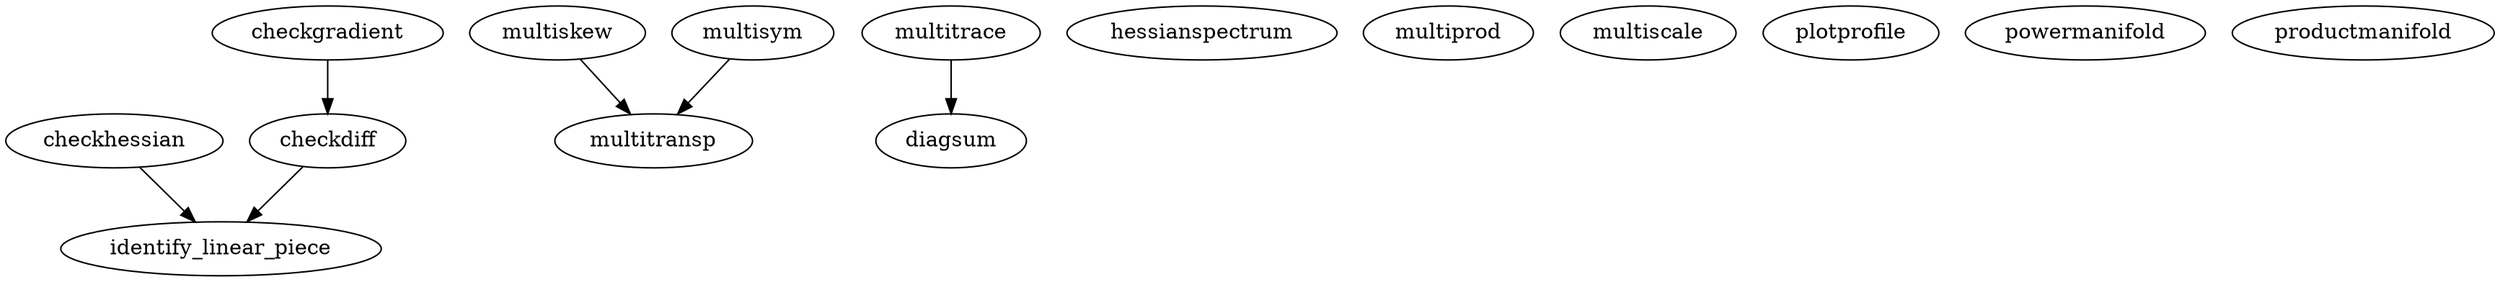 /* Created by mdot for Matlab */
digraph m2html {
  checkdiff -> identify_linear_piece;
  checkgradient -> checkdiff;
  checkhessian -> identify_linear_piece;
  multiskew -> multitransp;
  multisym -> multitransp;
  multitrace -> diagsum;

  checkdiff [URL="checkdiff.html"];
  checkgradient [URL="checkgradient.html"];
  checkhessian [URL="checkhessian.html"];
  diagsum [URL="diagsum.html"];
  hessianspectrum [URL="hessianspectrum.html"];
  identify_linear_piece [URL="identify_linear_piece.html"];
  multiprod [URL="multiprod.html"];
  multiscale [URL="multiscale.html"];
  multiskew [URL="multiskew.html"];
  multisym [URL="multisym.html"];
  multitrace [URL="multitrace.html"];
  multitransp [URL="multitransp.html"];
  plotprofile [URL="plotprofile.html"];
  powermanifold [URL="powermanifold.html"];
  productmanifold [URL="productmanifold.html"];
}